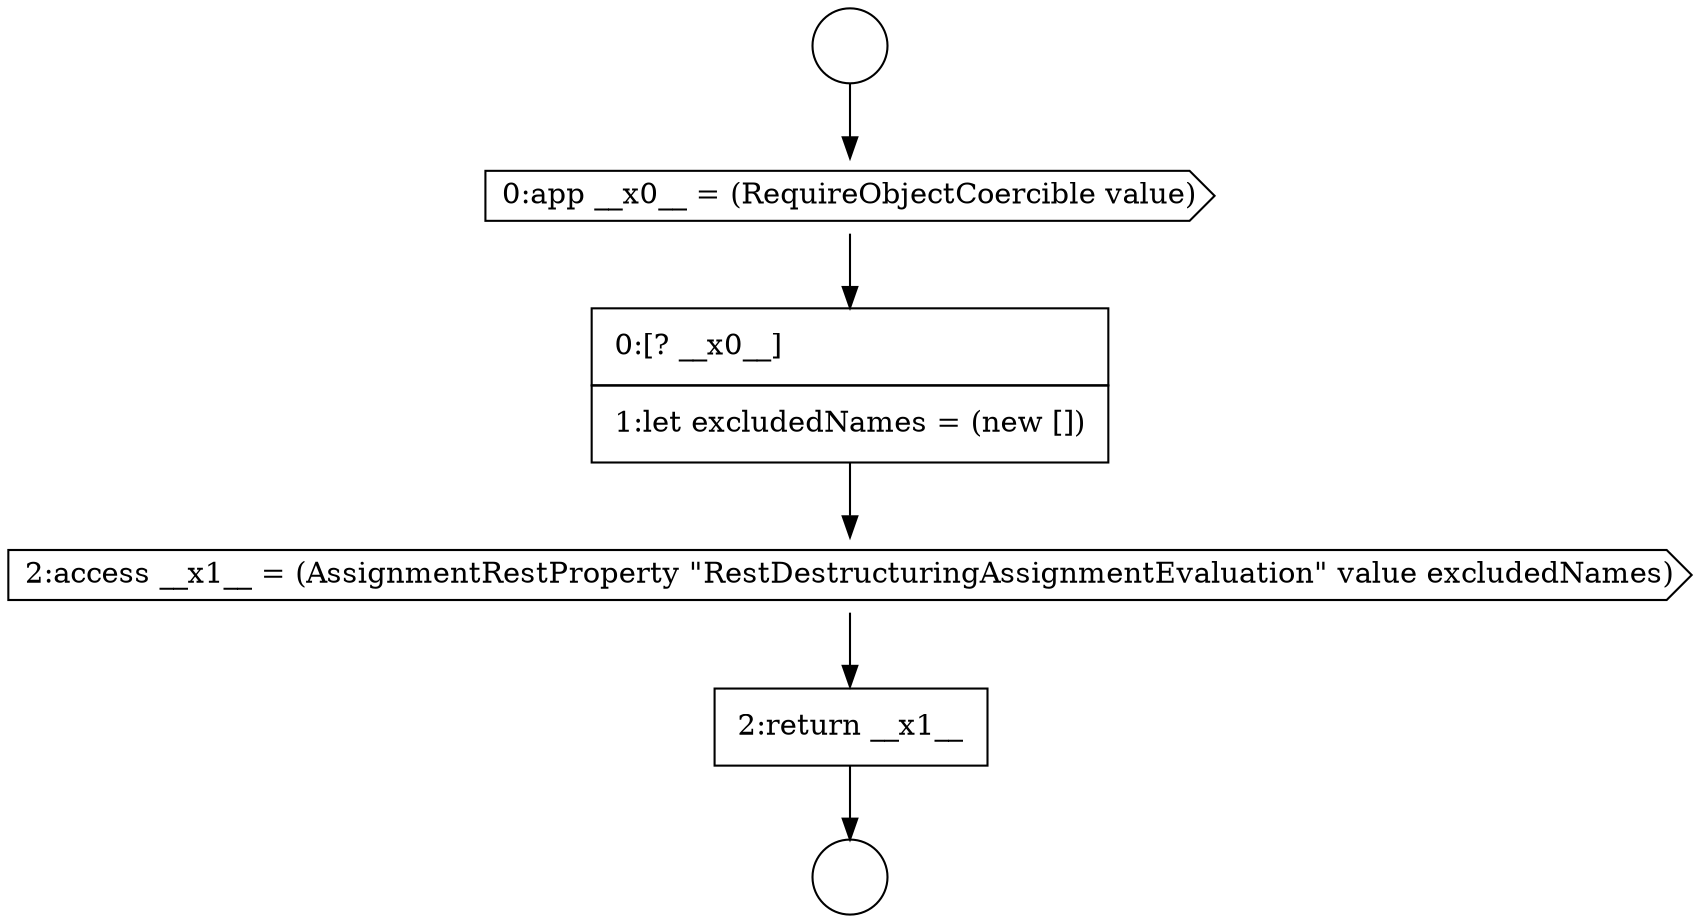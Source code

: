 digraph {
  node5210 [shape=cds, label=<<font color="black">2:access __x1__ = (AssignmentRestProperty &quot;RestDestructuringAssignmentEvaluation&quot; value excludedNames)</font>> color="black" fillcolor="white" style=filled]
  node5206 [shape=circle label=" " color="black" fillcolor="white" style=filled]
  node5209 [shape=none, margin=0, label=<<font color="black">
    <table border="0" cellborder="1" cellspacing="0" cellpadding="10">
      <tr><td align="left">0:[? __x0__]</td></tr>
      <tr><td align="left">1:let excludedNames = (new [])</td></tr>
    </table>
  </font>> color="black" fillcolor="white" style=filled]
  node5207 [shape=circle label=" " color="black" fillcolor="white" style=filled]
  node5208 [shape=cds, label=<<font color="black">0:app __x0__ = (RequireObjectCoercible value)</font>> color="black" fillcolor="white" style=filled]
  node5211 [shape=none, margin=0, label=<<font color="black">
    <table border="0" cellborder="1" cellspacing="0" cellpadding="10">
      <tr><td align="left">2:return __x1__</td></tr>
    </table>
  </font>> color="black" fillcolor="white" style=filled]
  node5210 -> node5211 [ color="black"]
  node5206 -> node5208 [ color="black"]
  node5208 -> node5209 [ color="black"]
  node5209 -> node5210 [ color="black"]
  node5211 -> node5207 [ color="black"]
}
